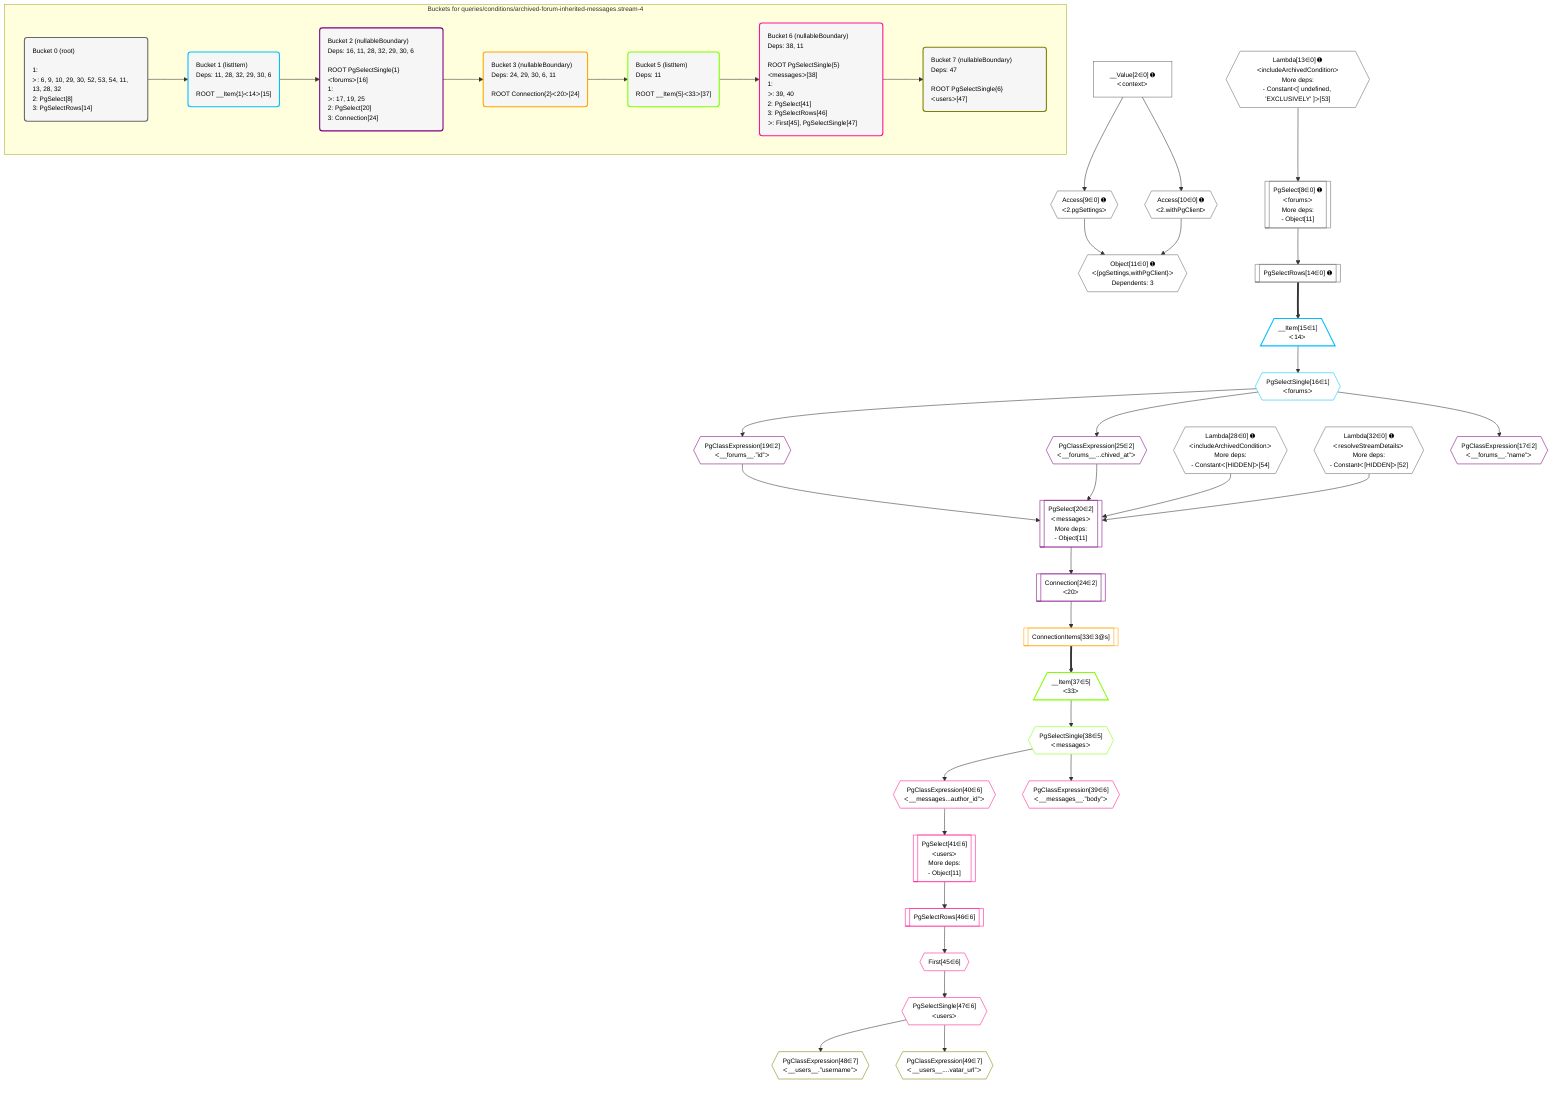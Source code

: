 %%{init: {'themeVariables': { 'fontSize': '12px'}}}%%
graph TD
    classDef path fill:#eee,stroke:#000,color:#000
    classDef plan fill:#fff,stroke-width:1px,color:#000
    classDef itemplan fill:#fff,stroke-width:2px,color:#000
    classDef unbatchedplan fill:#dff,stroke-width:1px,color:#000
    classDef sideeffectplan fill:#fcc,stroke-width:2px,color:#000
    classDef bucket fill:#f6f6f6,color:#000,stroke-width:2px,text-align:left

    subgraph "Buckets for queries/conditions/archived-forum-inherited-messages.stream-4"
    Bucket0("Bucket 0 (root)<br /><br />1: <br />ᐳ: 6, 9, 10, 29, 30, 52, 53, 54, 11, 13, 28, 32<br />2: PgSelect[8]<br />3: PgSelectRows[14]"):::bucket
    Bucket1("Bucket 1 (listItem)<br />Deps: 11, 28, 32, 29, 30, 6<br /><br />ROOT __Item{1}ᐸ14ᐳ[15]"):::bucket
    Bucket2("Bucket 2 (nullableBoundary)<br />Deps: 16, 11, 28, 32, 29, 30, 6<br /><br />ROOT PgSelectSingle{1}ᐸforumsᐳ[16]<br />1: <br />ᐳ: 17, 19, 25<br />2: PgSelect[20]<br />3: Connection[24]"):::bucket
    Bucket3("Bucket 3 (nullableBoundary)<br />Deps: 24, 29, 30, 6, 11<br /><br />ROOT Connection{2}ᐸ20ᐳ[24]"):::bucket
    Bucket5("Bucket 5 (listItem)<br />Deps: 11<br /><br />ROOT __Item{5}ᐸ33ᐳ[37]"):::bucket
    Bucket6("Bucket 6 (nullableBoundary)<br />Deps: 38, 11<br /><br />ROOT PgSelectSingle{5}ᐸmessagesᐳ[38]<br />1: <br />ᐳ: 39, 40<br />2: PgSelect[41]<br />3: PgSelectRows[46]<br />ᐳ: First[45], PgSelectSingle[47]"):::bucket
    Bucket7("Bucket 7 (nullableBoundary)<br />Deps: 47<br /><br />ROOT PgSelectSingle{6}ᐸusersᐳ[47]"):::bucket
    end
    Bucket0 --> Bucket1
    Bucket1 --> Bucket2
    Bucket2 --> Bucket3
    Bucket3 --> Bucket5
    Bucket5 --> Bucket6
    Bucket6 --> Bucket7

    %% plan dependencies
    PgSelect8[["PgSelect[8∈0] ➊<br />ᐸforumsᐳ<br />More deps:<br />- Object[11]"]]:::plan
    Lambda13{{"Lambda[13∈0] ➊<br />ᐸincludeArchivedConditionᐳ<br />More deps:<br />- Constantᐸ[ undefined, 'EXCLUSIVELY' ]ᐳ[53]"}}:::plan
    Lambda13 --> PgSelect8
    Object11{{"Object[11∈0] ➊<br />ᐸ{pgSettings,withPgClient}ᐳ<br />Dependents: 3"}}:::plan
    Access9{{"Access[9∈0] ➊<br />ᐸ2.pgSettingsᐳ"}}:::plan
    Access10{{"Access[10∈0] ➊<br />ᐸ2.withPgClientᐳ"}}:::plan
    Access9 & Access10 --> Object11
    __Value2["__Value[2∈0] ➊<br />ᐸcontextᐳ"]:::plan
    __Value2 --> Access9
    __Value2 --> Access10
    PgSelectRows14[["PgSelectRows[14∈0] ➊"]]:::plan
    PgSelect8 --> PgSelectRows14
    Lambda28{{"Lambda[28∈0] ➊<br />ᐸincludeArchivedConditionᐳ<br />More deps:<br />- Constantᐸ[HIDDEN]ᐳ[54]"}}:::plan
    Lambda32{{"Lambda[32∈0] ➊<br />ᐸresolveStreamDetailsᐳ<br />More deps:<br />- Constantᐸ[HIDDEN]ᐳ[52]"}}:::plan
    __Item15[/"__Item[15∈1]<br />ᐸ14ᐳ"\]:::itemplan
    PgSelectRows14 ==> __Item15
    PgSelectSingle16{{"PgSelectSingle[16∈1]<br />ᐸforumsᐳ"}}:::plan
    __Item15 --> PgSelectSingle16
    PgSelect20[["PgSelect[20∈2]<br />ᐸmessagesᐳ<br />More deps:<br />- Object[11]"]]:::plan
    PgClassExpression19{{"PgClassExpression[19∈2]<br />ᐸ__forums__.”id”ᐳ"}}:::plan
    PgClassExpression25{{"PgClassExpression[25∈2]<br />ᐸ__forums__...chived_at”ᐳ"}}:::plan
    PgClassExpression19 & PgClassExpression25 & Lambda28 & Lambda32 --> PgSelect20
    PgClassExpression17{{"PgClassExpression[17∈2]<br />ᐸ__forums__.”name”ᐳ"}}:::plan
    PgSelectSingle16 --> PgClassExpression17
    PgSelectSingle16 --> PgClassExpression19
    Connection24[["Connection[24∈2]<br />ᐸ20ᐳ"]]:::plan
    PgSelect20 --> Connection24
    PgSelectSingle16 --> PgClassExpression25
    ConnectionItems33[["ConnectionItems[33∈3@s]"]]:::plan
    Connection24 --> ConnectionItems33
    __Item37[/"__Item[37∈5]<br />ᐸ33ᐳ"\]:::itemplan
    ConnectionItems33 ==> __Item37
    PgSelectSingle38{{"PgSelectSingle[38∈5]<br />ᐸmessagesᐳ"}}:::plan
    __Item37 --> PgSelectSingle38
    PgSelect41[["PgSelect[41∈6]<br />ᐸusersᐳ<br />More deps:<br />- Object[11]"]]:::plan
    PgClassExpression40{{"PgClassExpression[40∈6]<br />ᐸ__messages...author_id”ᐳ"}}:::plan
    PgClassExpression40 --> PgSelect41
    PgClassExpression39{{"PgClassExpression[39∈6]<br />ᐸ__messages__.”body”ᐳ"}}:::plan
    PgSelectSingle38 --> PgClassExpression39
    PgSelectSingle38 --> PgClassExpression40
    First45{{"First[45∈6]"}}:::plan
    PgSelectRows46[["PgSelectRows[46∈6]"]]:::plan
    PgSelectRows46 --> First45
    PgSelect41 --> PgSelectRows46
    PgSelectSingle47{{"PgSelectSingle[47∈6]<br />ᐸusersᐳ"}}:::plan
    First45 --> PgSelectSingle47
    PgClassExpression48{{"PgClassExpression[48∈7]<br />ᐸ__users__.”username”ᐳ"}}:::plan
    PgSelectSingle47 --> PgClassExpression48
    PgClassExpression49{{"PgClassExpression[49∈7]<br />ᐸ__users__....vatar_url”ᐳ"}}:::plan
    PgSelectSingle47 --> PgClassExpression49

    %% define steps
    classDef bucket0 stroke:#696969
    class Bucket0,__Value2,PgSelect8,Access9,Access10,Object11,Lambda13,PgSelectRows14,Lambda28,Lambda32 bucket0
    classDef bucket1 stroke:#00bfff
    class Bucket1,__Item15,PgSelectSingle16 bucket1
    classDef bucket2 stroke:#7f007f
    class Bucket2,PgClassExpression17,PgClassExpression19,PgSelect20,Connection24,PgClassExpression25 bucket2
    classDef bucket3 stroke:#ffa500
    class Bucket3,ConnectionItems33 bucket3
    classDef bucket5 stroke:#7fff00
    class Bucket5,__Item37,PgSelectSingle38 bucket5
    classDef bucket6 stroke:#ff1493
    class Bucket6,PgClassExpression39,PgClassExpression40,PgSelect41,First45,PgSelectRows46,PgSelectSingle47 bucket6
    classDef bucket7 stroke:#808000
    class Bucket7,PgClassExpression48,PgClassExpression49 bucket7
